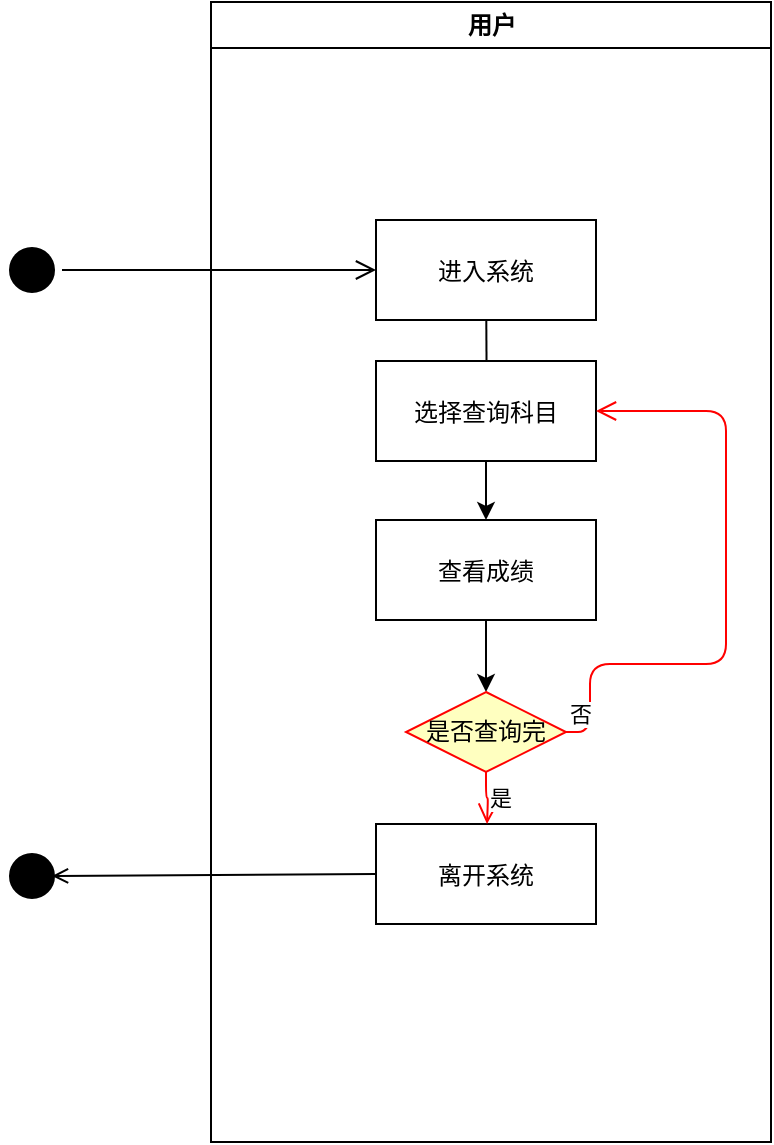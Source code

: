 <mxfile version="10.6.5" type="github"><diagram name="Page-1" id="c7488fd3-1785-93aa-aadb-54a6760d102a"><mxGraphModel dx="914" dy="616" grid="1" gridSize="10" guides="1" tooltips="1" connect="1" arrows="1" fold="1" page="1" pageScale="1" pageWidth="1100" pageHeight="850" background="#ffffff" math="0" shadow="0"><root><mxCell id="0"/><mxCell id="1" parent="0"/><mxCell id="kNvwwTLZJ0nAc68E80TS-1" value="用户" style="swimlane;whiteSpace=wrap" vertex="1" parent="1"><mxGeometry x="374.5" y="124" width="280" height="570" as="geometry"/></mxCell><mxCell id="kNvwwTLZJ0nAc68E80TS-2" value="进入系统" style="align=center;" vertex="1" parent="kNvwwTLZJ0nAc68E80TS-1"><mxGeometry x="82.5" y="109" width="110" height="50" as="geometry"/></mxCell><mxCell id="kNvwwTLZJ0nAc68E80TS-3" value="" style="endArrow=open;strokeColor=#000000;endFill=1;rounded=0" edge="1" parent="kNvwwTLZJ0nAc68E80TS-1" source="kNvwwTLZJ0nAc68E80TS-2"><mxGeometry relative="1" as="geometry"><mxPoint x="138" y="221" as="targetPoint"/></mxGeometry></mxCell><mxCell id="kNvwwTLZJ0nAc68E80TS-4" value="离开系统" style="" vertex="1" parent="kNvwwTLZJ0nAc68E80TS-1"><mxGeometry x="82.5" y="411" width="110" height="50" as="geometry"/></mxCell><mxCell id="kNvwwTLZJ0nAc68E80TS-16" value="" style="edgeStyle=orthogonalEdgeStyle;rounded=0;orthogonalLoop=1;jettySize=auto;html=1;" edge="1" parent="kNvwwTLZJ0nAc68E80TS-1" source="kNvwwTLZJ0nAc68E80TS-5" target="kNvwwTLZJ0nAc68E80TS-15"><mxGeometry relative="1" as="geometry"/></mxCell><mxCell id="kNvwwTLZJ0nAc68E80TS-5" value="选择查询科目" style="" vertex="1" parent="kNvwwTLZJ0nAc68E80TS-1"><mxGeometry x="82.5" y="179.5" width="110" height="50" as="geometry"/></mxCell><mxCell id="kNvwwTLZJ0nAc68E80TS-17" value="" style="edgeStyle=orthogonalEdgeStyle;rounded=0;orthogonalLoop=1;jettySize=auto;html=1;" edge="1" parent="kNvwwTLZJ0nAc68E80TS-1" source="kNvwwTLZJ0nAc68E80TS-15" target="kNvwwTLZJ0nAc68E80TS-7"><mxGeometry relative="1" as="geometry"/></mxCell><mxCell id="kNvwwTLZJ0nAc68E80TS-15" value="查看成绩" style="" vertex="1" parent="kNvwwTLZJ0nAc68E80TS-1"><mxGeometry x="82.5" y="259" width="110" height="50" as="geometry"/></mxCell><mxCell id="kNvwwTLZJ0nAc68E80TS-7" value="是否查询完" style="rhombus;whiteSpace=wrap;html=1;fillColor=#ffffc0;strokeColor=#ff0000;" vertex="1" parent="kNvwwTLZJ0nAc68E80TS-1"><mxGeometry x="97.5" y="345" width="80" height="40" as="geometry"/></mxCell><mxCell id="kNvwwTLZJ0nAc68E80TS-8" value="否" style="edgeStyle=orthogonalEdgeStyle;html=1;align=left;verticalAlign=bottom;endArrow=open;endSize=8;strokeColor=#ff0000;exitX=1;exitY=0.5;exitDx=0;exitDy=0;entryX=1;entryY=0.5;entryDx=0;entryDy=0;" edge="1" parent="kNvwwTLZJ0nAc68E80TS-1" source="kNvwwTLZJ0nAc68E80TS-7" target="kNvwwTLZJ0nAc68E80TS-5"><mxGeometry x="-1" relative="1" as="geometry"><mxPoint x="228" y="192" as="targetPoint"/><Array as="points"><mxPoint x="189.5" y="365"/><mxPoint x="189.5" y="331"/><mxPoint x="257.5" y="331"/><mxPoint x="257.5" y="205"/></Array><mxPoint x="178" y="355" as="sourcePoint"/></mxGeometry></mxCell><mxCell id="kNvwwTLZJ0nAc68E80TS-9" value="是" style="edgeStyle=orthogonalEdgeStyle;html=1;align=left;verticalAlign=top;endArrow=open;endSize=8;strokeColor=#ff0000;" edge="1" parent="kNvwwTLZJ0nAc68E80TS-1" source="kNvwwTLZJ0nAc68E80TS-7"><mxGeometry x="-1" relative="1" as="geometry"><mxPoint x="138" y="411" as="targetPoint"/></mxGeometry></mxCell><mxCell id="kNvwwTLZJ0nAc68E80TS-10" value="" style="ellipse;shape=startState;fillColor=#000000;strokeColor=#000000;" vertex="1" parent="1"><mxGeometry x="270" y="243" width="30" height="30" as="geometry"/></mxCell><mxCell id="kNvwwTLZJ0nAc68E80TS-11" value="" style="edgeStyle=elbowEdgeStyle;elbow=horizontal;verticalAlign=bottom;endArrow=open;endSize=8;strokeColor=#000000;endFill=1;rounded=0" edge="1" parent="1" source="kNvwwTLZJ0nAc68E80TS-10" target="kNvwwTLZJ0nAc68E80TS-2"><mxGeometry x="474.5" y="164" as="geometry"><mxPoint x="489.5" y="234" as="targetPoint"/></mxGeometry></mxCell><mxCell id="kNvwwTLZJ0nAc68E80TS-12" value="" style="ellipse;shape=startState;fillColor=#000000;strokeColor=#000000;" vertex="1" parent="1"><mxGeometry x="270" y="546" width="30" height="30" as="geometry"/></mxCell><mxCell id="kNvwwTLZJ0nAc68E80TS-13" value="" style="endArrow=open;html=1;rounded=0;endFill=0;exitX=0;exitY=0.5;exitDx=0;exitDy=0;" edge="1" parent="1" source="kNvwwTLZJ0nAc68E80TS-4"><mxGeometry width="50" height="50" relative="1" as="geometry"><mxPoint x="435" y="561" as="sourcePoint"/><mxPoint x="295" y="561" as="targetPoint"/></mxGeometry></mxCell></root></mxGraphModel></diagram></mxfile>